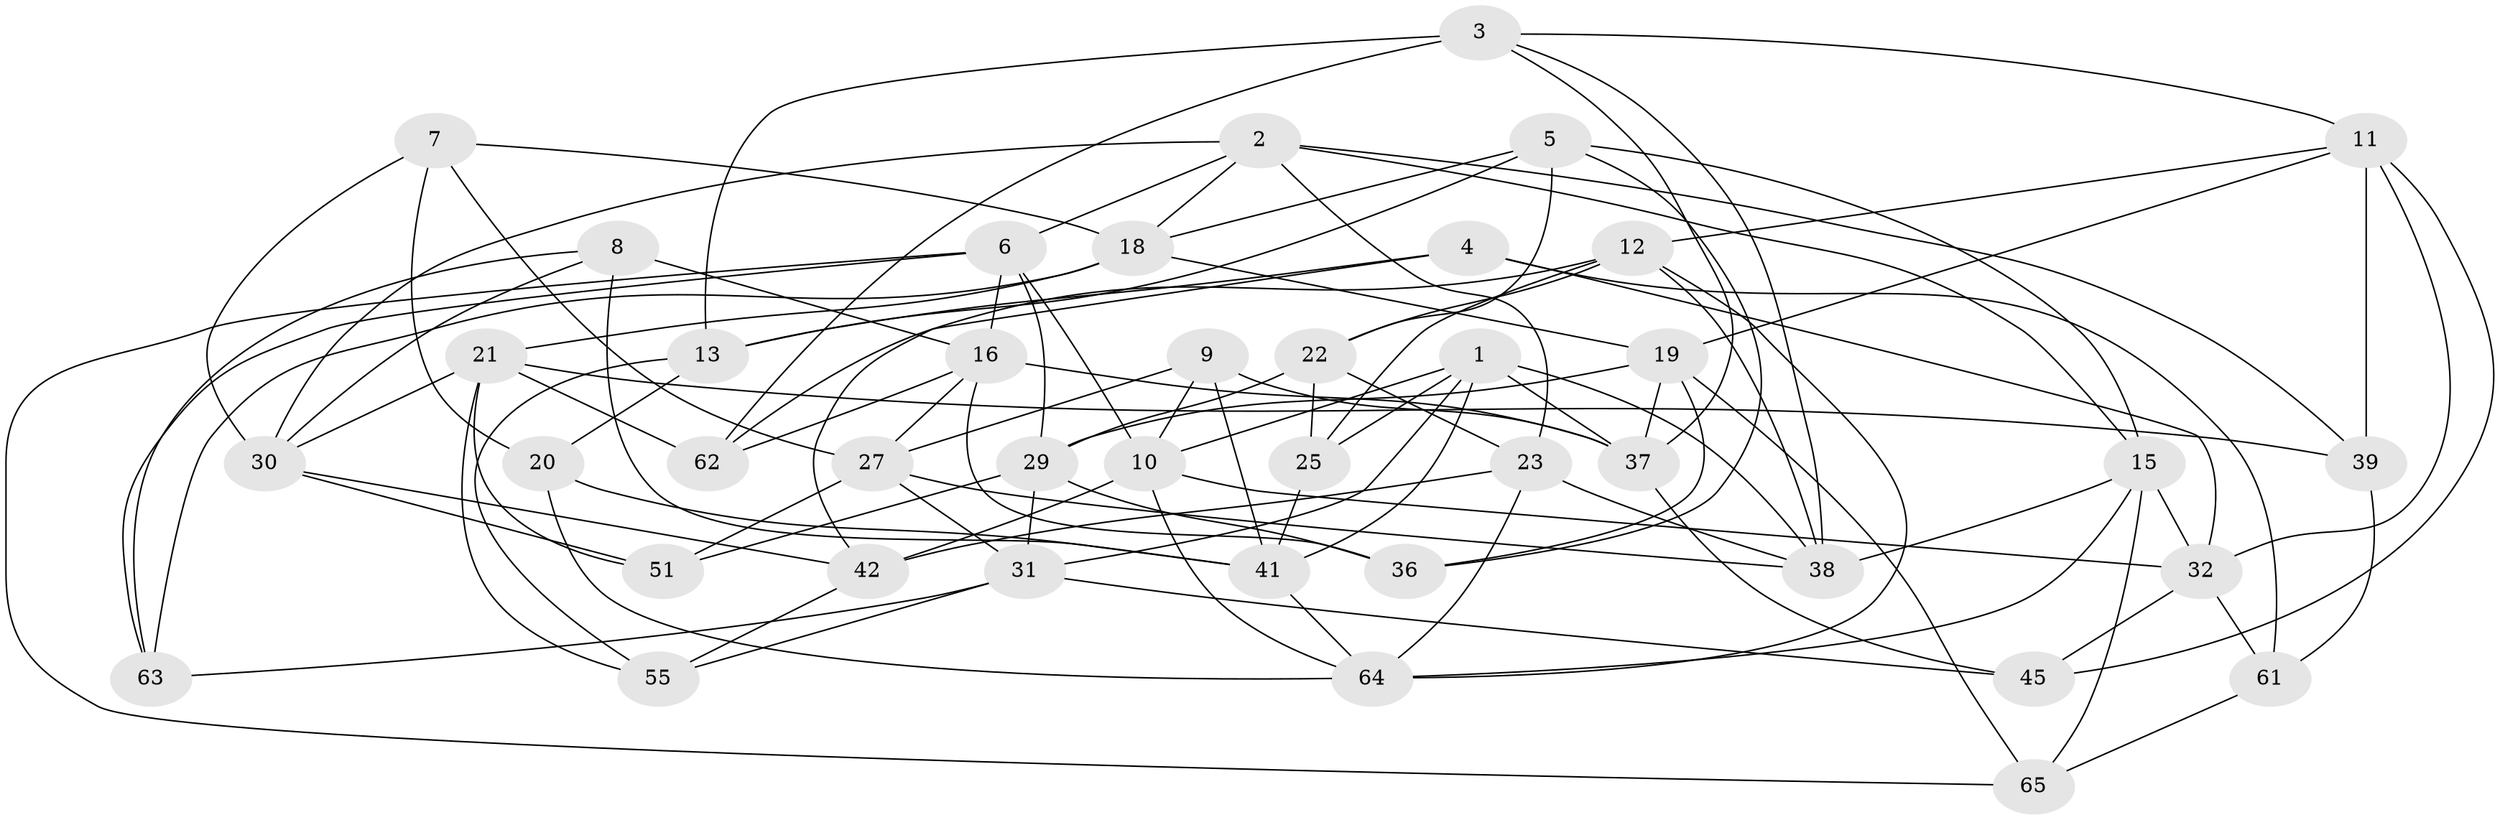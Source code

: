 // original degree distribution, {4: 1.0}
// Generated by graph-tools (version 1.1) at 2025/42/03/06/25 10:42:17]
// undirected, 41 vertices, 105 edges
graph export_dot {
graph [start="1"]
  node [color=gray90,style=filled];
  1 [super="+14"];
  2 [super="+59"];
  3 [super="+47"];
  4;
  5 [super="+24"];
  6 [super="+35"];
  7;
  8;
  9;
  10 [super="+28"];
  11 [super="+17"];
  12 [super="+67"];
  13 [super="+34"];
  15 [super="+26"];
  16 [super="+56"];
  18 [super="+54"];
  19 [super="+52"];
  20;
  21 [super="+44"];
  22 [super="+46"];
  23 [super="+58"];
  25;
  27 [super="+53"];
  29 [super="+40"];
  30 [super="+49"];
  31 [super="+33"];
  32 [super="+60"];
  36;
  37 [super="+57"];
  38 [super="+50"];
  39;
  41 [super="+43"];
  42 [super="+48"];
  45;
  51;
  55;
  61;
  62;
  63;
  64 [super="+66"];
  65;
  1 -- 10;
  1 -- 41;
  1 -- 38;
  1 -- 37;
  1 -- 25;
  1 -- 31;
  2 -- 18;
  2 -- 15;
  2 -- 6;
  2 -- 39;
  2 -- 30;
  2 -- 23;
  3 -- 62;
  3 -- 13 [weight=2];
  3 -- 37;
  3 -- 11;
  3 -- 38;
  4 -- 42;
  4 -- 61;
  4 -- 13;
  4 -- 32;
  5 -- 36;
  5 -- 22 [weight=2];
  5 -- 13;
  5 -- 15;
  5 -- 18;
  6 -- 65;
  6 -- 63;
  6 -- 16;
  6 -- 10;
  6 -- 29;
  7 -- 18;
  7 -- 20;
  7 -- 27;
  7 -- 30;
  8 -- 30;
  8 -- 63;
  8 -- 41;
  8 -- 16;
  9 -- 27;
  9 -- 37;
  9 -- 10;
  9 -- 41;
  10 -- 32;
  10 -- 64;
  10 -- 42;
  11 -- 45;
  11 -- 12;
  11 -- 32;
  11 -- 19;
  11 -- 39;
  12 -- 38;
  12 -- 64;
  12 -- 25;
  12 -- 62;
  12 -- 22;
  13 -- 55;
  13 -- 20;
  15 -- 64;
  15 -- 65;
  15 -- 38;
  15 -- 32;
  16 -- 62;
  16 -- 36;
  16 -- 37;
  16 -- 27;
  18 -- 19;
  18 -- 63;
  18 -- 21;
  19 -- 36;
  19 -- 29;
  19 -- 65;
  19 -- 37;
  20 -- 41;
  20 -- 64;
  21 -- 55;
  21 -- 51;
  21 -- 39;
  21 -- 62;
  21 -- 30;
  22 -- 29;
  22 -- 25;
  22 -- 23;
  23 -- 38;
  23 -- 42 [weight=2];
  23 -- 64;
  25 -- 41;
  27 -- 51;
  27 -- 38;
  27 -- 31;
  29 -- 36;
  29 -- 51;
  29 -- 31;
  30 -- 51;
  30 -- 42;
  31 -- 55;
  31 -- 63;
  31 -- 45;
  32 -- 45;
  32 -- 61;
  37 -- 45;
  39 -- 61;
  41 -- 64;
  42 -- 55;
  61 -- 65;
}

